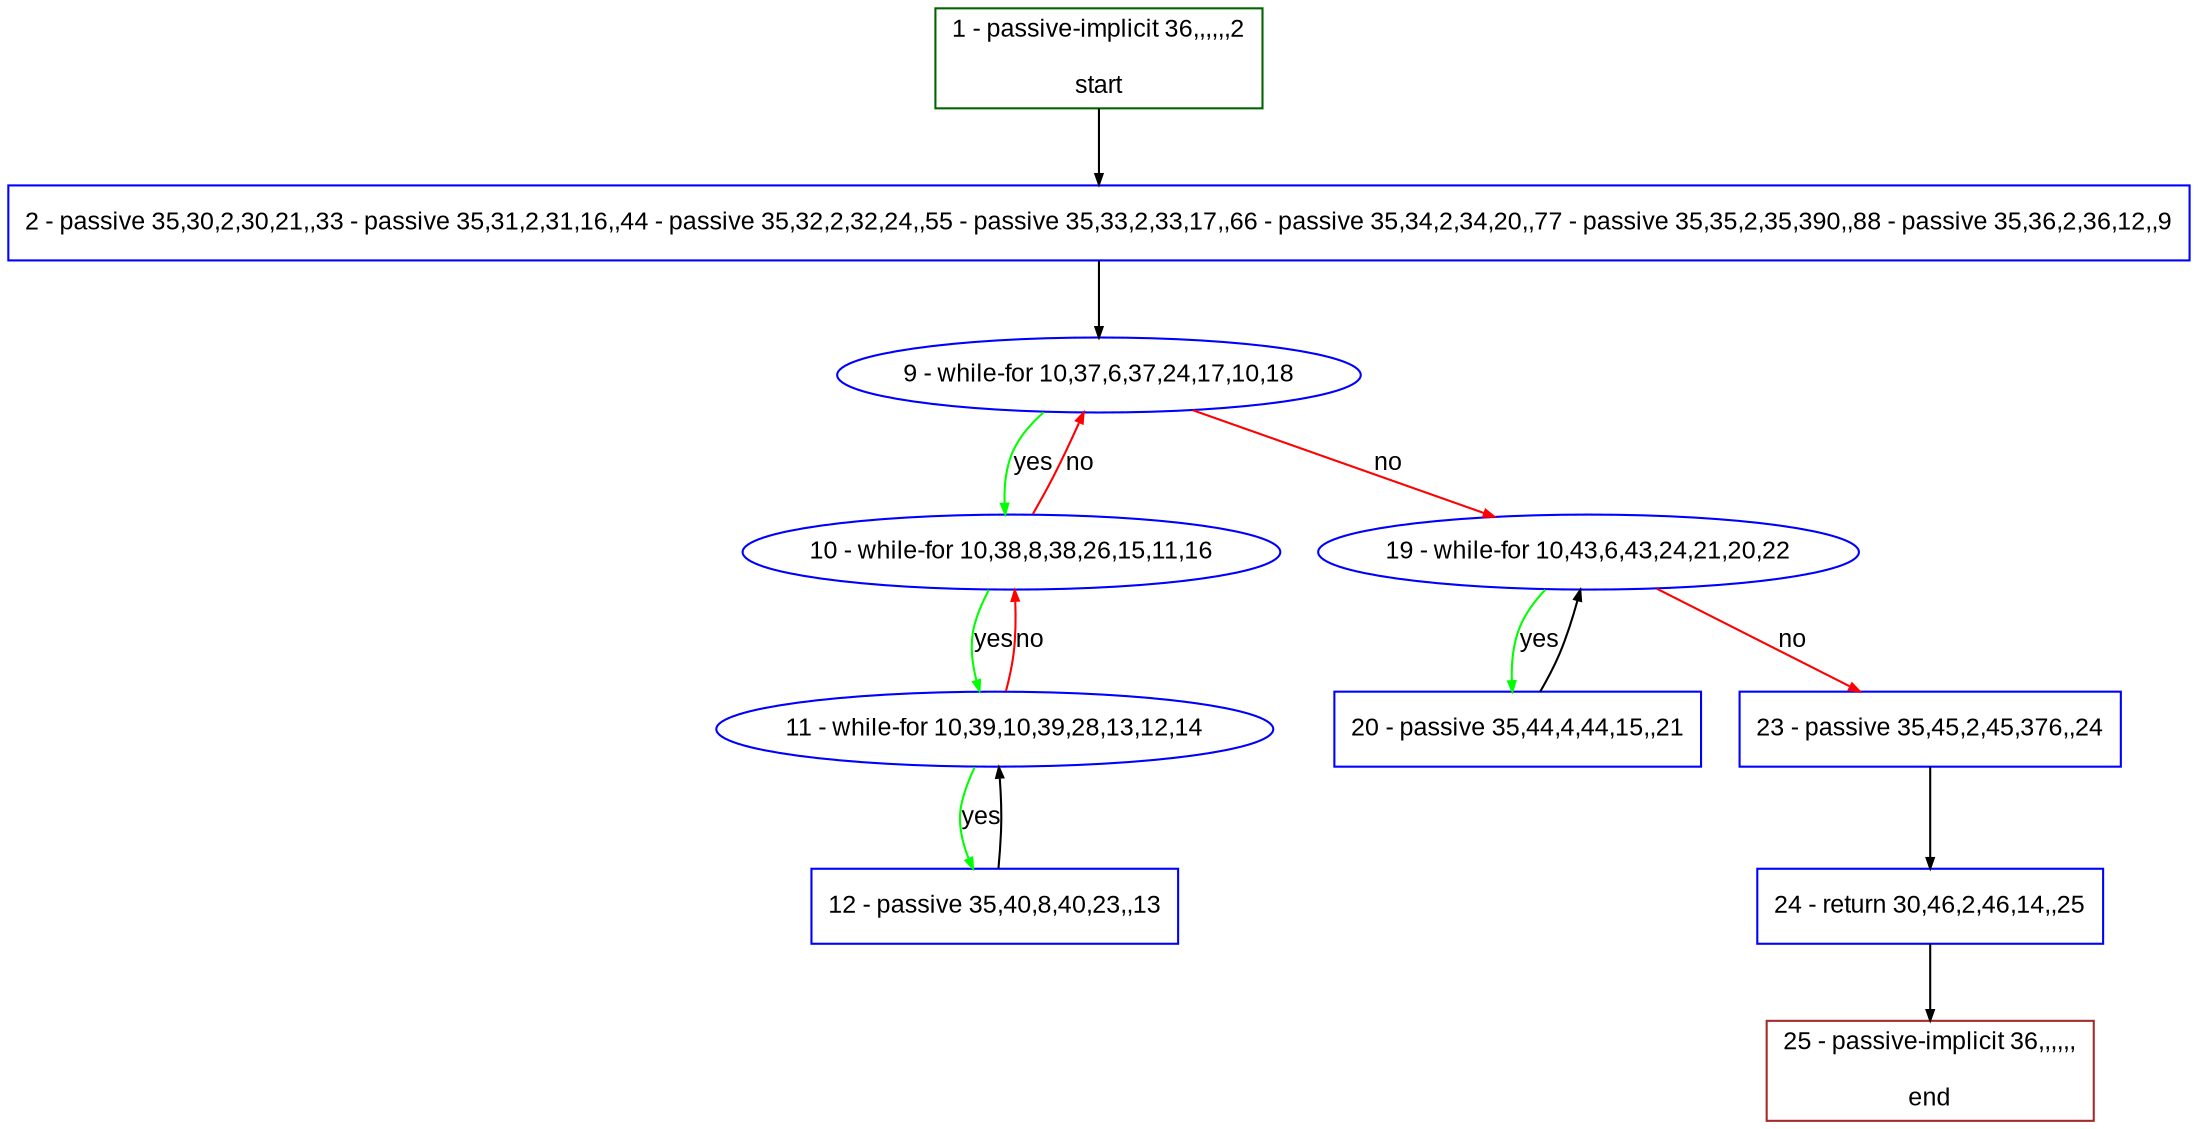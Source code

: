 digraph "" {
  graph [pack="true", label="", fontsize="12", packmode="clust", fontname="Arial", fillcolor="#FFFFCC", bgcolor="white", style="rounded,filled", compound="true"];
  node [node_initialized="no", label="", color="grey", fontsize="12", fillcolor="white", fontname="Arial", style="filled", shape="rectangle", compound="true", fixedsize="false"];
  edge [fontcolor="black", arrowhead="normal", arrowtail="none", arrowsize="0.5", ltail="", label="", color="black", fontsize="12", lhead="", fontname="Arial", dir="forward", compound="true"];
  __N1 [label="2 - passive 35,30,2,30,21,,33 - passive 35,31,2,31,16,,44 - passive 35,32,2,32,24,,55 - passive 35,33,2,33,17,,66 - passive 35,34,2,34,20,,77 - passive 35,35,2,35,390,,88 - passive 35,36,2,36,12,,9", color="#0000ff", fillcolor="#ffffff", style="filled", shape="box"];
  __N2 [label="1 - passive-implicit 36,,,,,,2\n\nstart", color="#006400", fillcolor="#ffffff", style="filled", shape="box"];
  __N3 [label="9 - while-for 10,37,6,37,24,17,10,18", color="#0000ff", fillcolor="#ffffff", style="filled", shape="oval"];
  __N4 [label="10 - while-for 10,38,8,38,26,15,11,16", color="#0000ff", fillcolor="#ffffff", style="filled", shape="oval"];
  __N5 [label="19 - while-for 10,43,6,43,24,21,20,22", color="#0000ff", fillcolor="#ffffff", style="filled", shape="oval"];
  __N6 [label="11 - while-for 10,39,10,39,28,13,12,14", color="#0000ff", fillcolor="#ffffff", style="filled", shape="oval"];
  __N7 [label="12 - passive 35,40,8,40,23,,13", color="#0000ff", fillcolor="#ffffff", style="filled", shape="box"];
  __N8 [label="20 - passive 35,44,4,44,15,,21", color="#0000ff", fillcolor="#ffffff", style="filled", shape="box"];
  __N9 [label="23 - passive 35,45,2,45,376,,24", color="#0000ff", fillcolor="#ffffff", style="filled", shape="box"];
  __N10 [label="24 - return 30,46,2,46,14,,25", color="#0000ff", fillcolor="#ffffff", style="filled", shape="box"];
  __N11 [label="25 - passive-implicit 36,,,,,,\n\nend", color="#a52a2a", fillcolor="#ffffff", style="filled", shape="box"];
  __N2 -> __N1 [arrowhead="normal", arrowtail="none", color="#000000", label="", dir="forward"];
  __N1 -> __N3 [arrowhead="normal", arrowtail="none", color="#000000", label="", dir="forward"];
  __N3 -> __N4 [arrowhead="normal", arrowtail="none", color="#00ff00", label="yes", dir="forward"];
  __N4 -> __N3 [arrowhead="normal", arrowtail="none", color="#ff0000", label="no", dir="forward"];
  __N3 -> __N5 [arrowhead="normal", arrowtail="none", color="#ff0000", label="no", dir="forward"];
  __N4 -> __N6 [arrowhead="normal", arrowtail="none", color="#00ff00", label="yes", dir="forward"];
  __N6 -> __N4 [arrowhead="normal", arrowtail="none", color="#ff0000", label="no", dir="forward"];
  __N6 -> __N7 [arrowhead="normal", arrowtail="none", color="#00ff00", label="yes", dir="forward"];
  __N7 -> __N6 [arrowhead="normal", arrowtail="none", color="#000000", label="", dir="forward"];
  __N5 -> __N8 [arrowhead="normal", arrowtail="none", color="#00ff00", label="yes", dir="forward"];
  __N8 -> __N5 [arrowhead="normal", arrowtail="none", color="#000000", label="", dir="forward"];
  __N5 -> __N9 [arrowhead="normal", arrowtail="none", color="#ff0000", label="no", dir="forward"];
  __N9 -> __N10 [arrowhead="normal", arrowtail="none", color="#000000", label="", dir="forward"];
  __N10 -> __N11 [arrowhead="normal", arrowtail="none", color="#000000", label="", dir="forward"];
}
